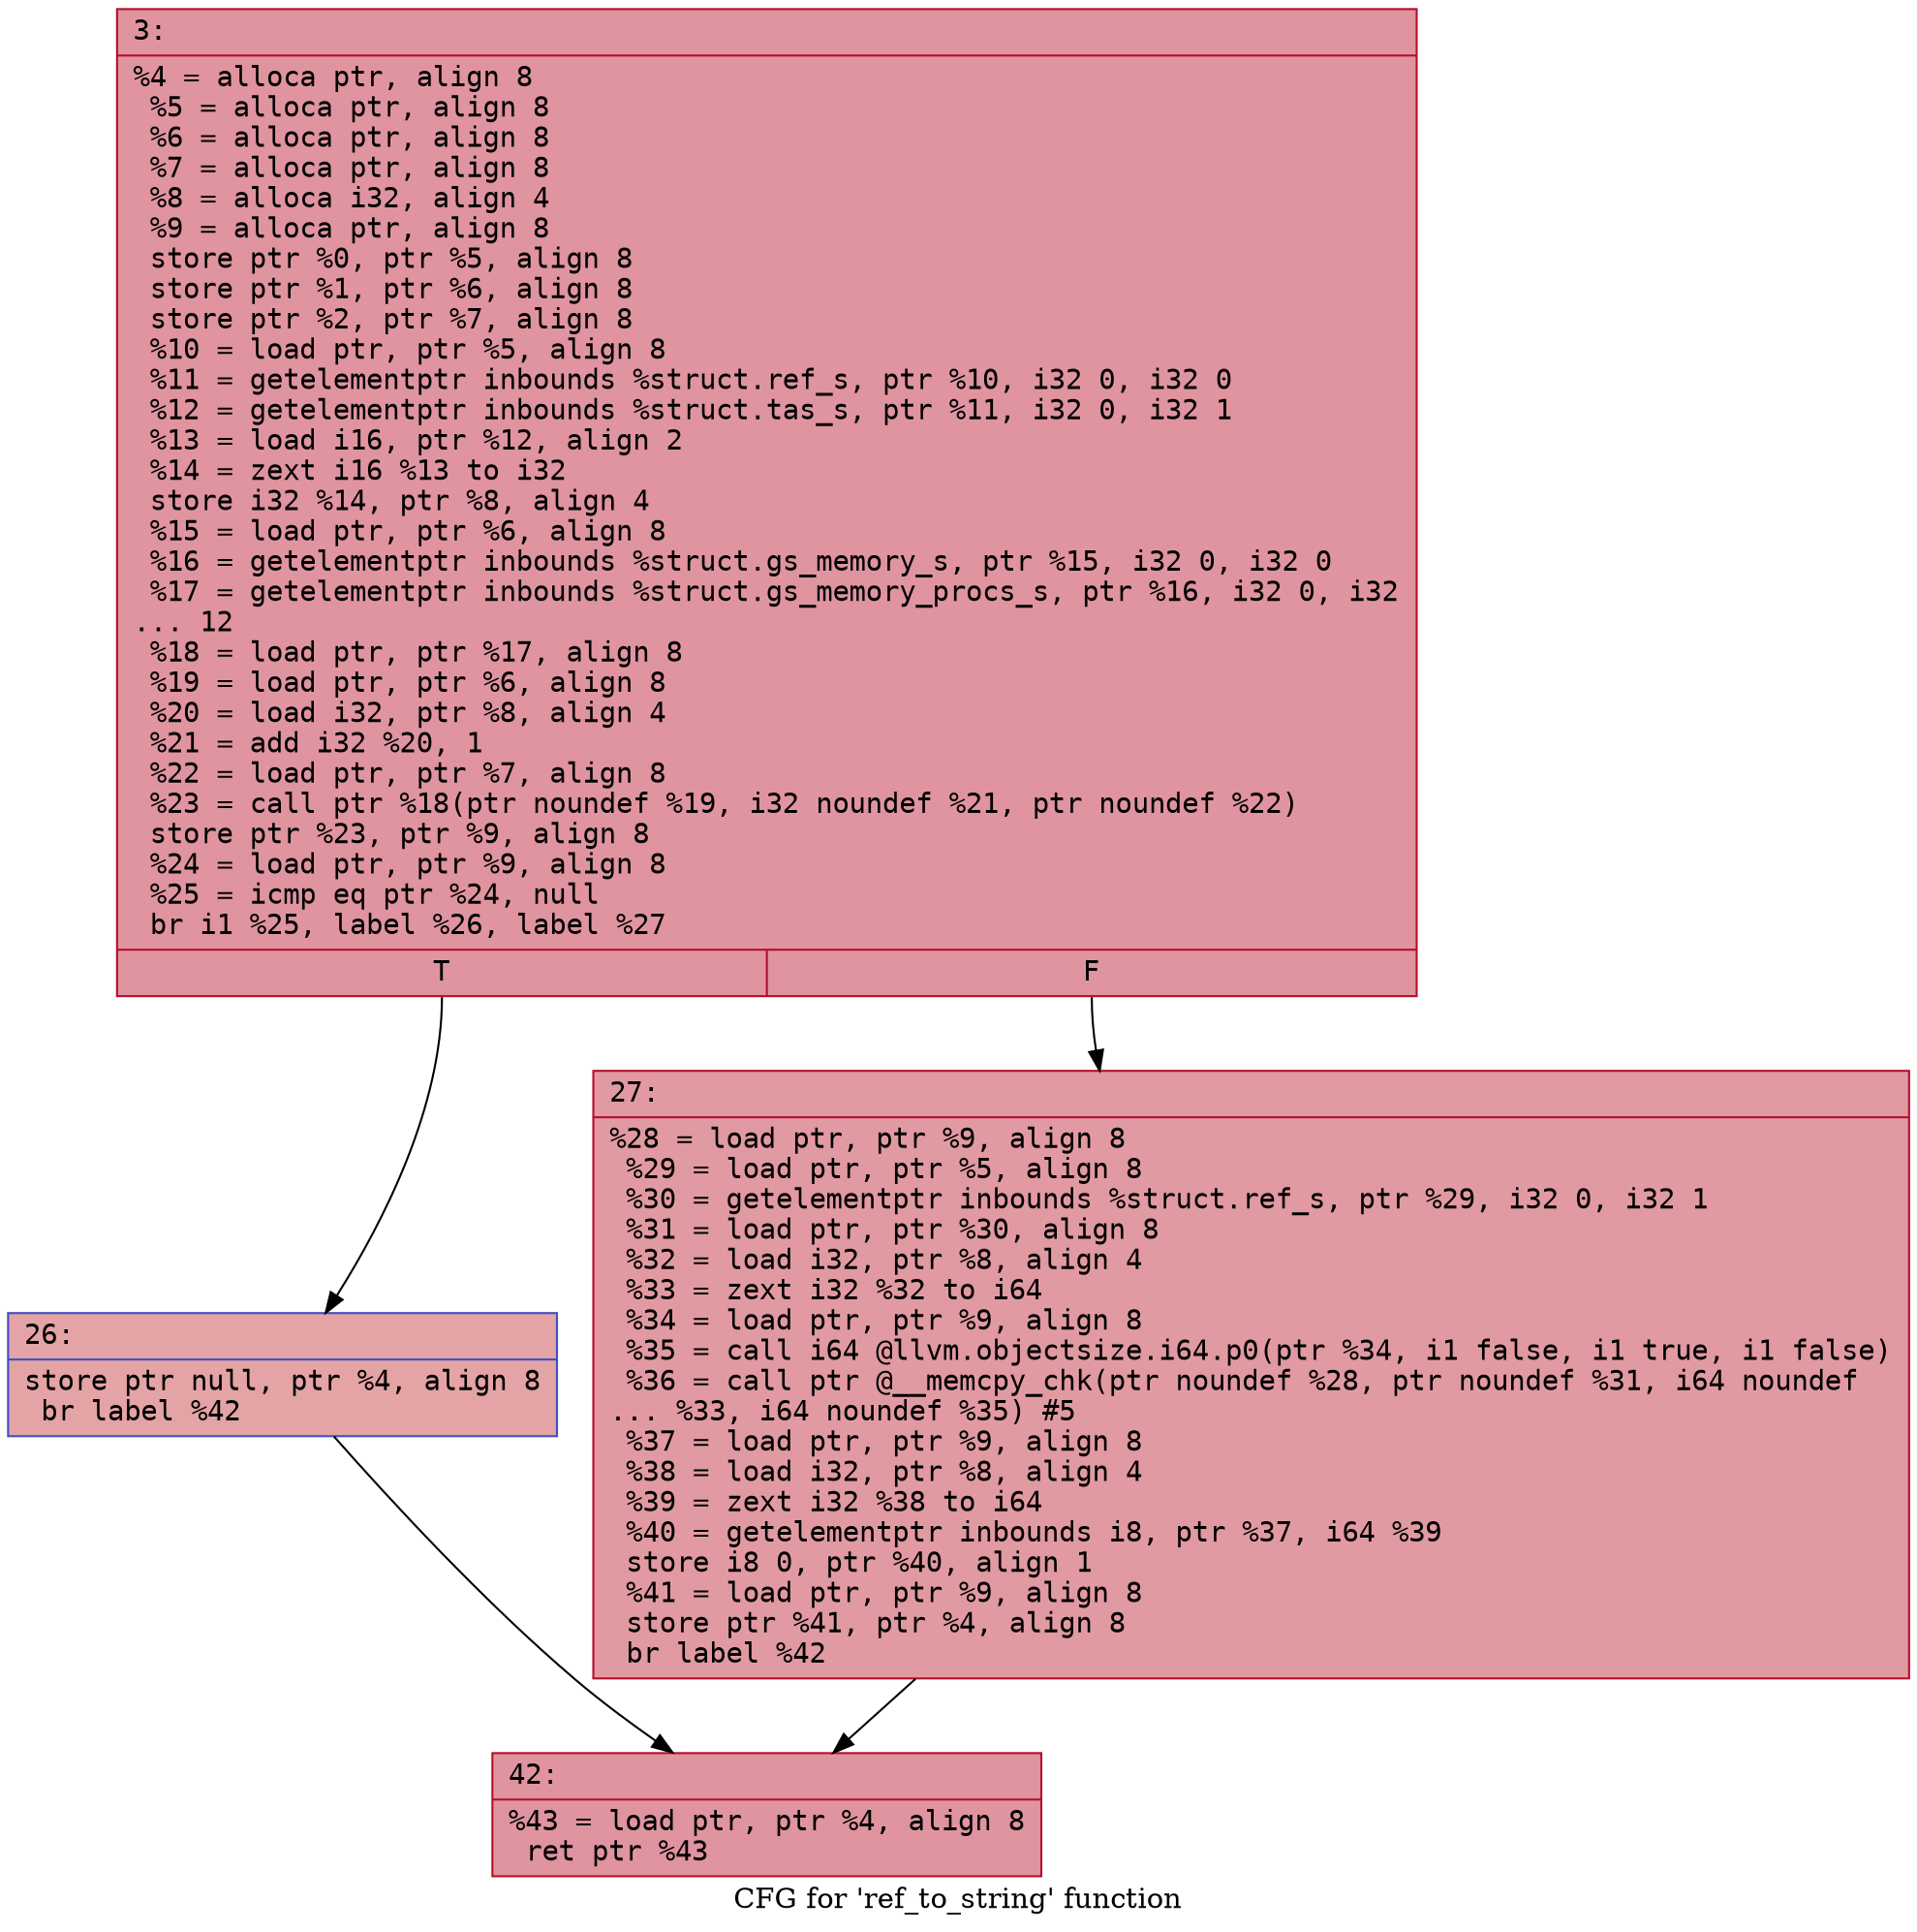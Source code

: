 digraph "CFG for 'ref_to_string' function" {
	label="CFG for 'ref_to_string' function";

	Node0x6000035967b0 [shape=record,color="#b70d28ff", style=filled, fillcolor="#b70d2870" fontname="Courier",label="{3:\l|  %4 = alloca ptr, align 8\l  %5 = alloca ptr, align 8\l  %6 = alloca ptr, align 8\l  %7 = alloca ptr, align 8\l  %8 = alloca i32, align 4\l  %9 = alloca ptr, align 8\l  store ptr %0, ptr %5, align 8\l  store ptr %1, ptr %6, align 8\l  store ptr %2, ptr %7, align 8\l  %10 = load ptr, ptr %5, align 8\l  %11 = getelementptr inbounds %struct.ref_s, ptr %10, i32 0, i32 0\l  %12 = getelementptr inbounds %struct.tas_s, ptr %11, i32 0, i32 1\l  %13 = load i16, ptr %12, align 2\l  %14 = zext i16 %13 to i32\l  store i32 %14, ptr %8, align 4\l  %15 = load ptr, ptr %6, align 8\l  %16 = getelementptr inbounds %struct.gs_memory_s, ptr %15, i32 0, i32 0\l  %17 = getelementptr inbounds %struct.gs_memory_procs_s, ptr %16, i32 0, i32\l... 12\l  %18 = load ptr, ptr %17, align 8\l  %19 = load ptr, ptr %6, align 8\l  %20 = load i32, ptr %8, align 4\l  %21 = add i32 %20, 1\l  %22 = load ptr, ptr %7, align 8\l  %23 = call ptr %18(ptr noundef %19, i32 noundef %21, ptr noundef %22)\l  store ptr %23, ptr %9, align 8\l  %24 = load ptr, ptr %9, align 8\l  %25 = icmp eq ptr %24, null\l  br i1 %25, label %26, label %27\l|{<s0>T|<s1>F}}"];
	Node0x6000035967b0:s0 -> Node0x600003596800[tooltip="3 -> 26\nProbability 37.50%" ];
	Node0x6000035967b0:s1 -> Node0x600003596850[tooltip="3 -> 27\nProbability 62.50%" ];
	Node0x600003596800 [shape=record,color="#3d50c3ff", style=filled, fillcolor="#c32e3170" fontname="Courier",label="{26:\l|  store ptr null, ptr %4, align 8\l  br label %42\l}"];
	Node0x600003596800 -> Node0x6000035968a0[tooltip="26 -> 42\nProbability 100.00%" ];
	Node0x600003596850 [shape=record,color="#b70d28ff", style=filled, fillcolor="#bb1b2c70" fontname="Courier",label="{27:\l|  %28 = load ptr, ptr %9, align 8\l  %29 = load ptr, ptr %5, align 8\l  %30 = getelementptr inbounds %struct.ref_s, ptr %29, i32 0, i32 1\l  %31 = load ptr, ptr %30, align 8\l  %32 = load i32, ptr %8, align 4\l  %33 = zext i32 %32 to i64\l  %34 = load ptr, ptr %9, align 8\l  %35 = call i64 @llvm.objectsize.i64.p0(ptr %34, i1 false, i1 true, i1 false)\l  %36 = call ptr @__memcpy_chk(ptr noundef %28, ptr noundef %31, i64 noundef\l... %33, i64 noundef %35) #5\l  %37 = load ptr, ptr %9, align 8\l  %38 = load i32, ptr %8, align 4\l  %39 = zext i32 %38 to i64\l  %40 = getelementptr inbounds i8, ptr %37, i64 %39\l  store i8 0, ptr %40, align 1\l  %41 = load ptr, ptr %9, align 8\l  store ptr %41, ptr %4, align 8\l  br label %42\l}"];
	Node0x600003596850 -> Node0x6000035968a0[tooltip="27 -> 42\nProbability 100.00%" ];
	Node0x6000035968a0 [shape=record,color="#b70d28ff", style=filled, fillcolor="#b70d2870" fontname="Courier",label="{42:\l|  %43 = load ptr, ptr %4, align 8\l  ret ptr %43\l}"];
}
